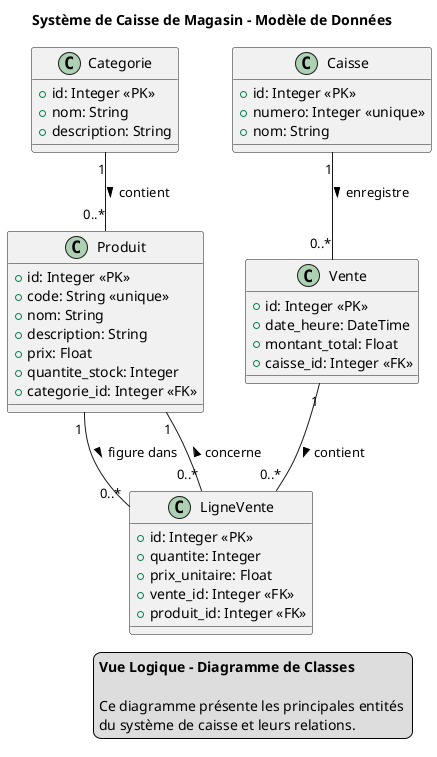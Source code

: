 @startuml Vue Logique - Diagramme de Classes

' Définition des classes
class Categorie {
  +id: Integer <<PK>>
  +nom: String
  +description: String
}

class Produit {
  +id: Integer <<PK>>
  +code: String <<unique>>
  +nom: String
  +description: String
  +prix: Float
  +quantite_stock: Integer
  +categorie_id: Integer <<FK>>
}

class Caisse {
  +id: Integer <<PK>>
  +numero: Integer <<unique>>
  +nom: String
}

class Vente {
  +id: Integer <<PK>>
  +date_heure: DateTime
  +montant_total: Float
  +caisse_id: Integer <<FK>>
}

class LigneVente {
  +id: Integer <<PK>>
  +quantite: Integer
  +prix_unitaire: Float
  +vente_id: Integer <<FK>>
  +produit_id: Integer <<FK>>
}

' Définition des relations
Categorie "1" -- "0..*" Produit : contient >
Produit "1" -- "0..*" LigneVente : figure dans >
Caisse "1" -- "0..*" Vente : enregistre >
Vente "1" -- "0..*" LigneVente : contient >
LigneVente "0..*" -- "1" Produit : concerne >

' Ajouter un titre
title Système de Caisse de Magasin - Modèle de Données

' Ajouter une légende
legend right
  <b>Vue Logique - Diagramme de Classes</b>
  
  Ce diagramme présente les principales entités 
  du système de caisse et leurs relations.
endlegend

@enduml 